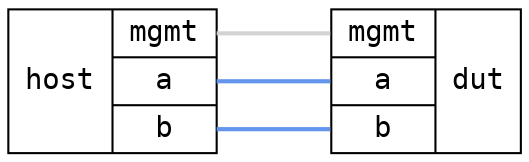 graph "vlan-iface-termination" {
	layout="neato";
	overlap="false";
	esep="+22";

        node [shape=record, fontname="DejaVu Sans Mono, Book"];
	edge [color="cornflowerblue", penwidth="2", fontname="DejaVu Serif, Book"];

	host [
	    label="host | { <mgmt> mgmt | <a> a | <b> b }",
	    pos="0,0!",
	    kind="controller",
	];

        dut [
	    label="{ <mgmt> mgmt | <a> a | <b> b } | dut",
	    pos="6,0!",
	    kind="infix",
	];

	host:mgmt -- dut:mgmt [kind=mgmt, color="lightgray"]
	host:a -- dut:a
	host:b -- dut:b
}
